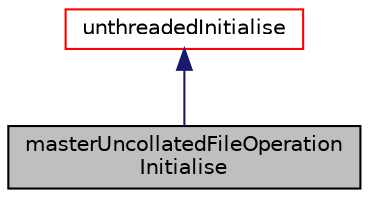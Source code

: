 digraph "masterUncollatedFileOperationInitialise"
{
  bgcolor="transparent";
  edge [fontname="Helvetica",fontsize="10",labelfontname="Helvetica",labelfontsize="10"];
  node [fontname="Helvetica",fontsize="10",shape=record];
  Node1 [label="masterUncollatedFileOperation\lInitialise",height=0.2,width=0.4,color="black", fillcolor="grey75", style="filled" fontcolor="black"];
  Node2 -> Node1 [dir="back",color="midnightblue",fontsize="10",style="solid",fontname="Helvetica"];
  Node2 [label="unthreadedInitialise",height=0.2,width=0.4,color="red",URL="$classFoam_1_1fileOperations_1_1unthreadedInitialise.html"];
}
